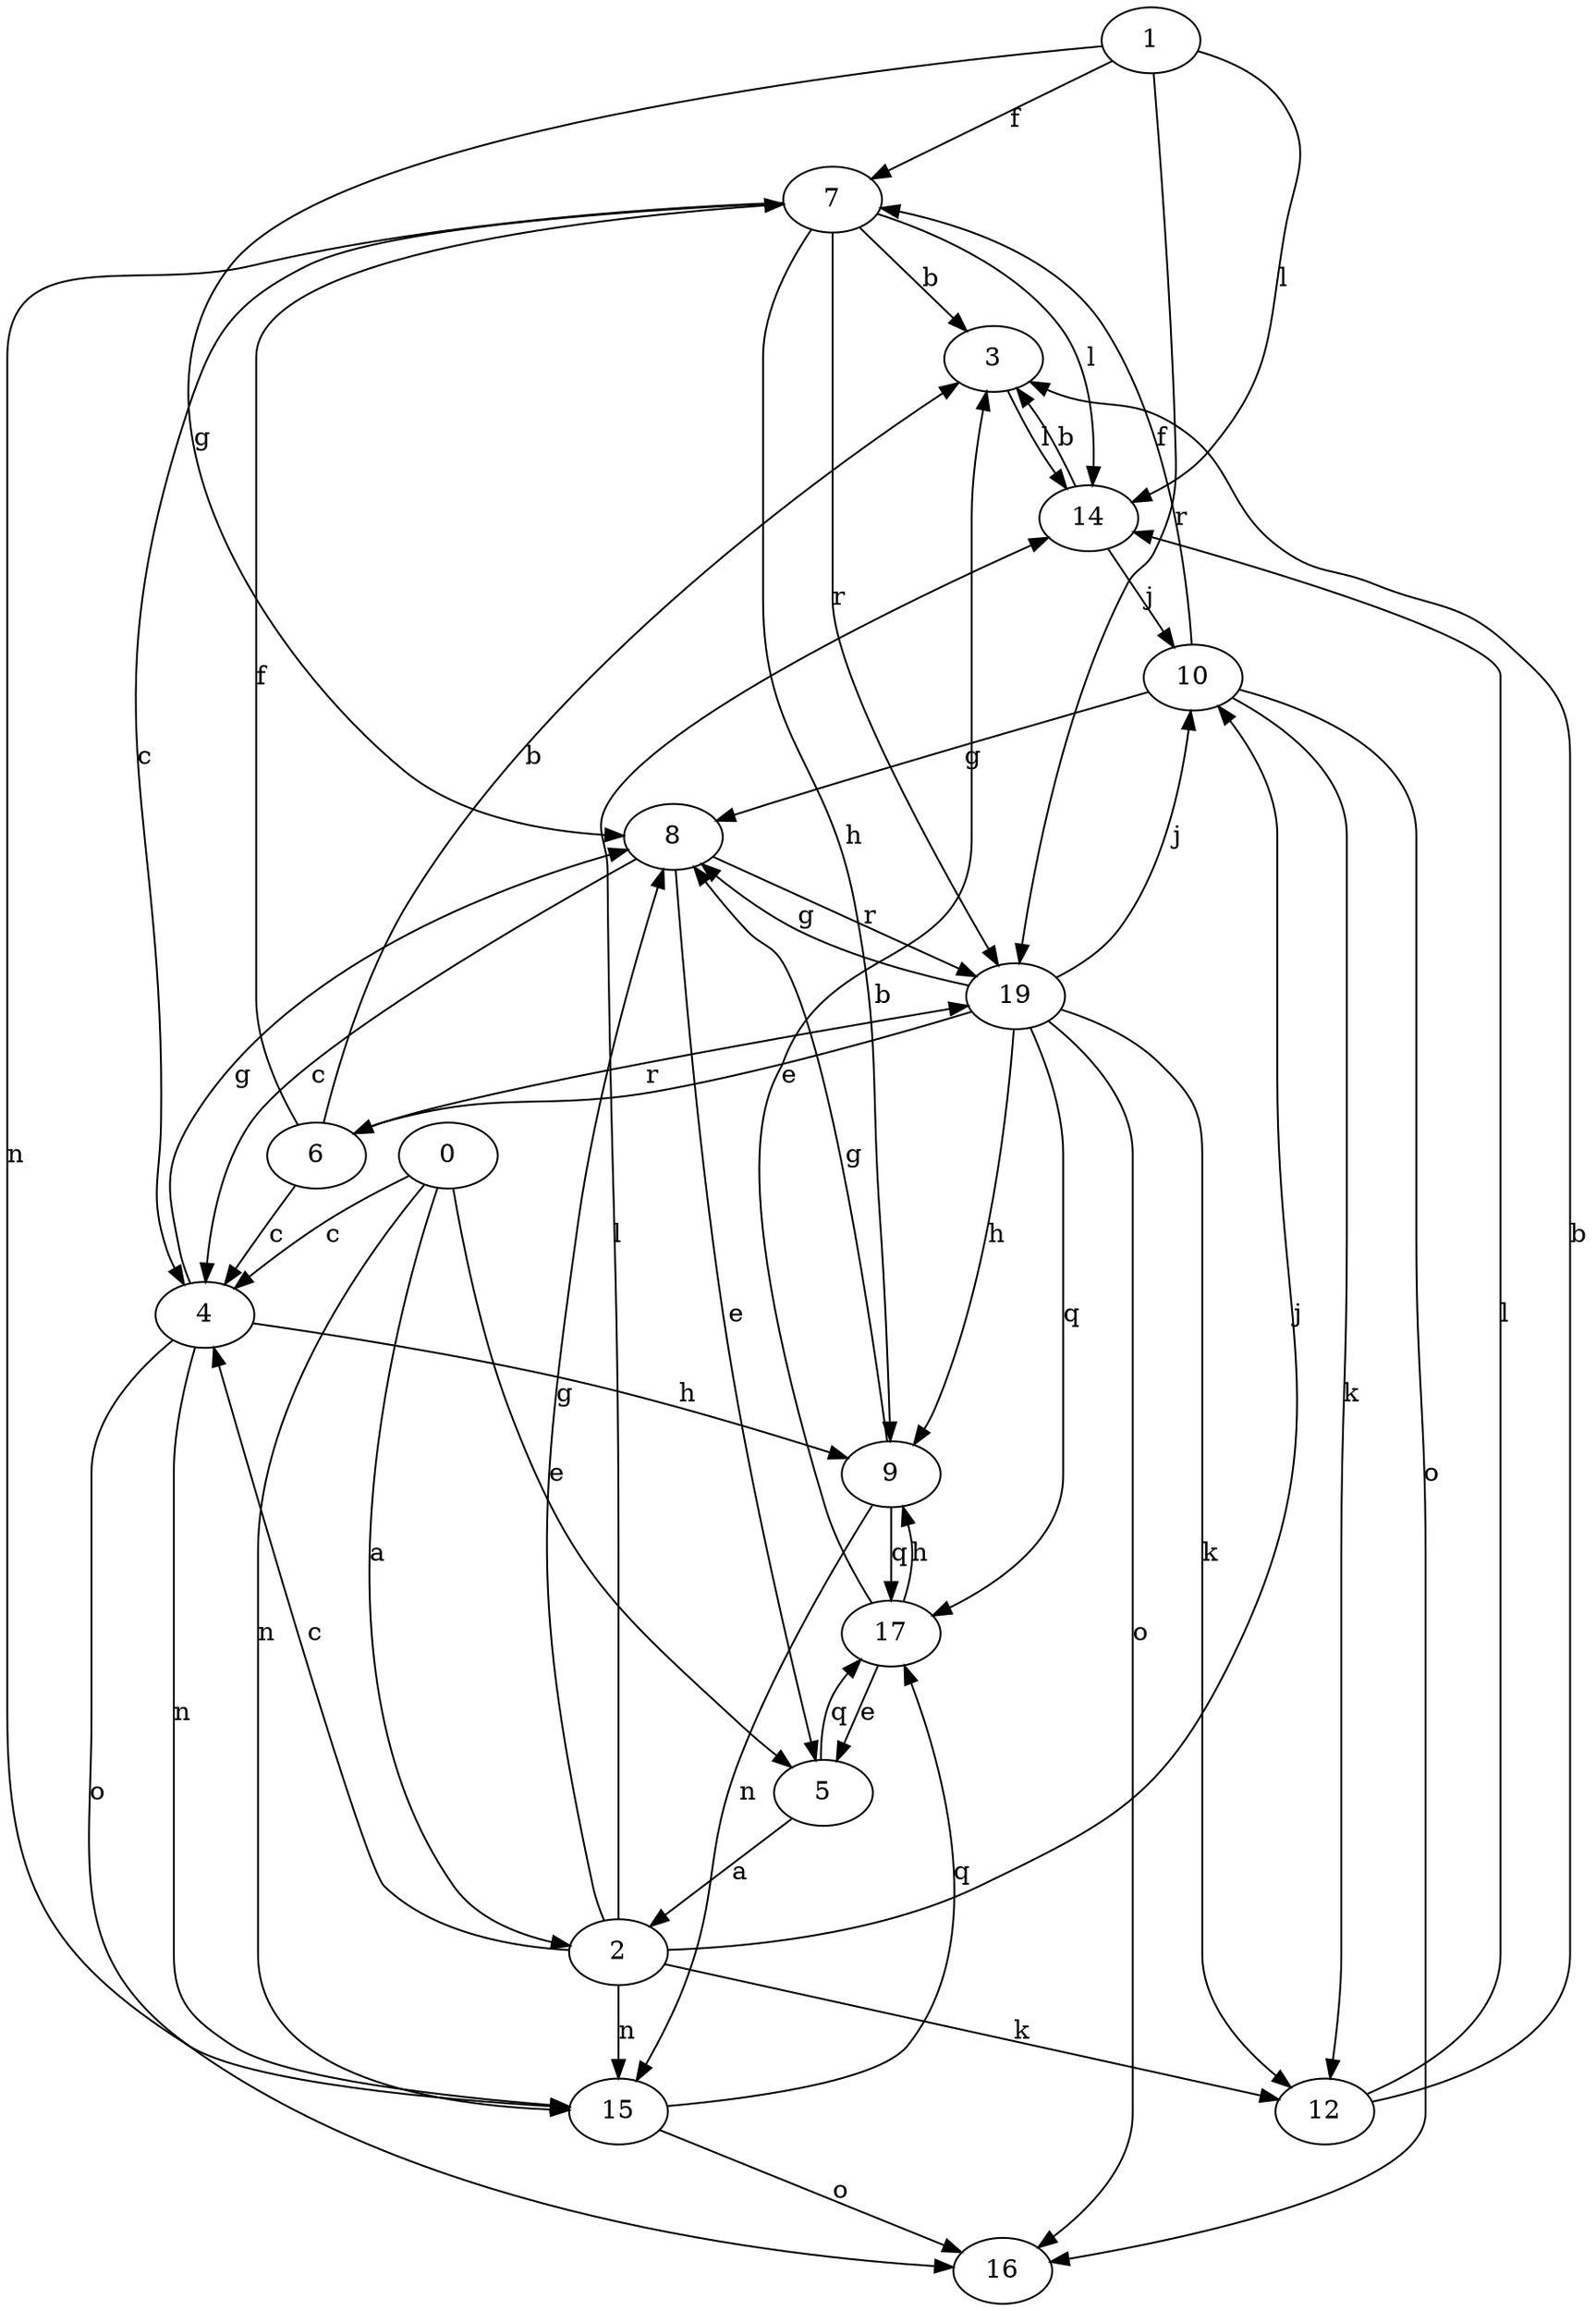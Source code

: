 strict digraph  {
1;
0;
2;
3;
4;
5;
6;
7;
8;
9;
10;
12;
14;
15;
16;
17;
19;
1 -> 7  [label=f];
1 -> 8  [label=g];
1 -> 14  [label=l];
1 -> 19  [label=r];
0 -> 2  [label=a];
0 -> 4  [label=c];
0 -> 5  [label=e];
0 -> 15  [label=n];
2 -> 4  [label=c];
2 -> 8  [label=g];
2 -> 10  [label=j];
2 -> 12  [label=k];
2 -> 14  [label=l];
2 -> 15  [label=n];
3 -> 14  [label=l];
4 -> 8  [label=g];
4 -> 9  [label=h];
4 -> 15  [label=n];
4 -> 16  [label=o];
5 -> 2  [label=a];
5 -> 17  [label=q];
6 -> 3  [label=b];
6 -> 4  [label=c];
6 -> 7  [label=f];
6 -> 19  [label=r];
7 -> 3  [label=b];
7 -> 4  [label=c];
7 -> 9  [label=h];
7 -> 14  [label=l];
7 -> 15  [label=n];
7 -> 19  [label=r];
8 -> 4  [label=c];
8 -> 5  [label=e];
8 -> 19  [label=r];
9 -> 8  [label=g];
9 -> 15  [label=n];
9 -> 17  [label=q];
10 -> 7  [label=f];
10 -> 8  [label=g];
10 -> 12  [label=k];
10 -> 16  [label=o];
12 -> 3  [label=b];
12 -> 14  [label=l];
14 -> 3  [label=b];
14 -> 10  [label=j];
15 -> 16  [label=o];
15 -> 17  [label=q];
17 -> 3  [label=b];
17 -> 5  [label=e];
17 -> 9  [label=h];
19 -> 6  [label=e];
19 -> 8  [label=g];
19 -> 9  [label=h];
19 -> 10  [label=j];
19 -> 12  [label=k];
19 -> 16  [label=o];
19 -> 17  [label=q];
}
